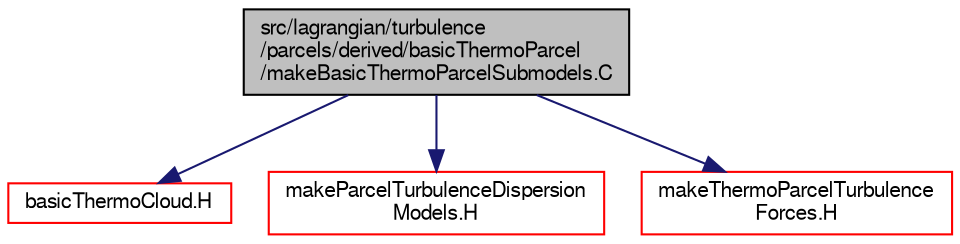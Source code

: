digraph "src/lagrangian/turbulence/parcels/derived/basicThermoParcel/makeBasicThermoParcelSubmodels.C"
{
  bgcolor="transparent";
  edge [fontname="FreeSans",fontsize="10",labelfontname="FreeSans",labelfontsize="10"];
  node [fontname="FreeSans",fontsize="10",shape=record];
  Node1 [label="src/lagrangian/turbulence\l/parcels/derived/basicThermoParcel\l/makeBasicThermoParcelSubmodels.C",height=0.2,width=0.4,color="black", fillcolor="grey75", style="filled" fontcolor="black"];
  Node1 -> Node2 [color="midnightblue",fontsize="10",style="solid",fontname="FreeSans"];
  Node2 [label="basicThermoCloud.H",height=0.2,width=0.4,color="red",URL="$a06008.html"];
  Node1 -> Node3 [color="midnightblue",fontsize="10",style="solid",fontname="FreeSans"];
  Node3 [label="makeParcelTurbulenceDispersion\lModels.H",height=0.2,width=0.4,color="red",URL="$a06562.html"];
  Node1 -> Node4 [color="midnightblue",fontsize="10",style="solid",fontname="FreeSans"];
  Node4 [label="makeThermoParcelTurbulence\lForces.H",height=0.2,width=0.4,color="red",URL="$a06563.html"];
}
